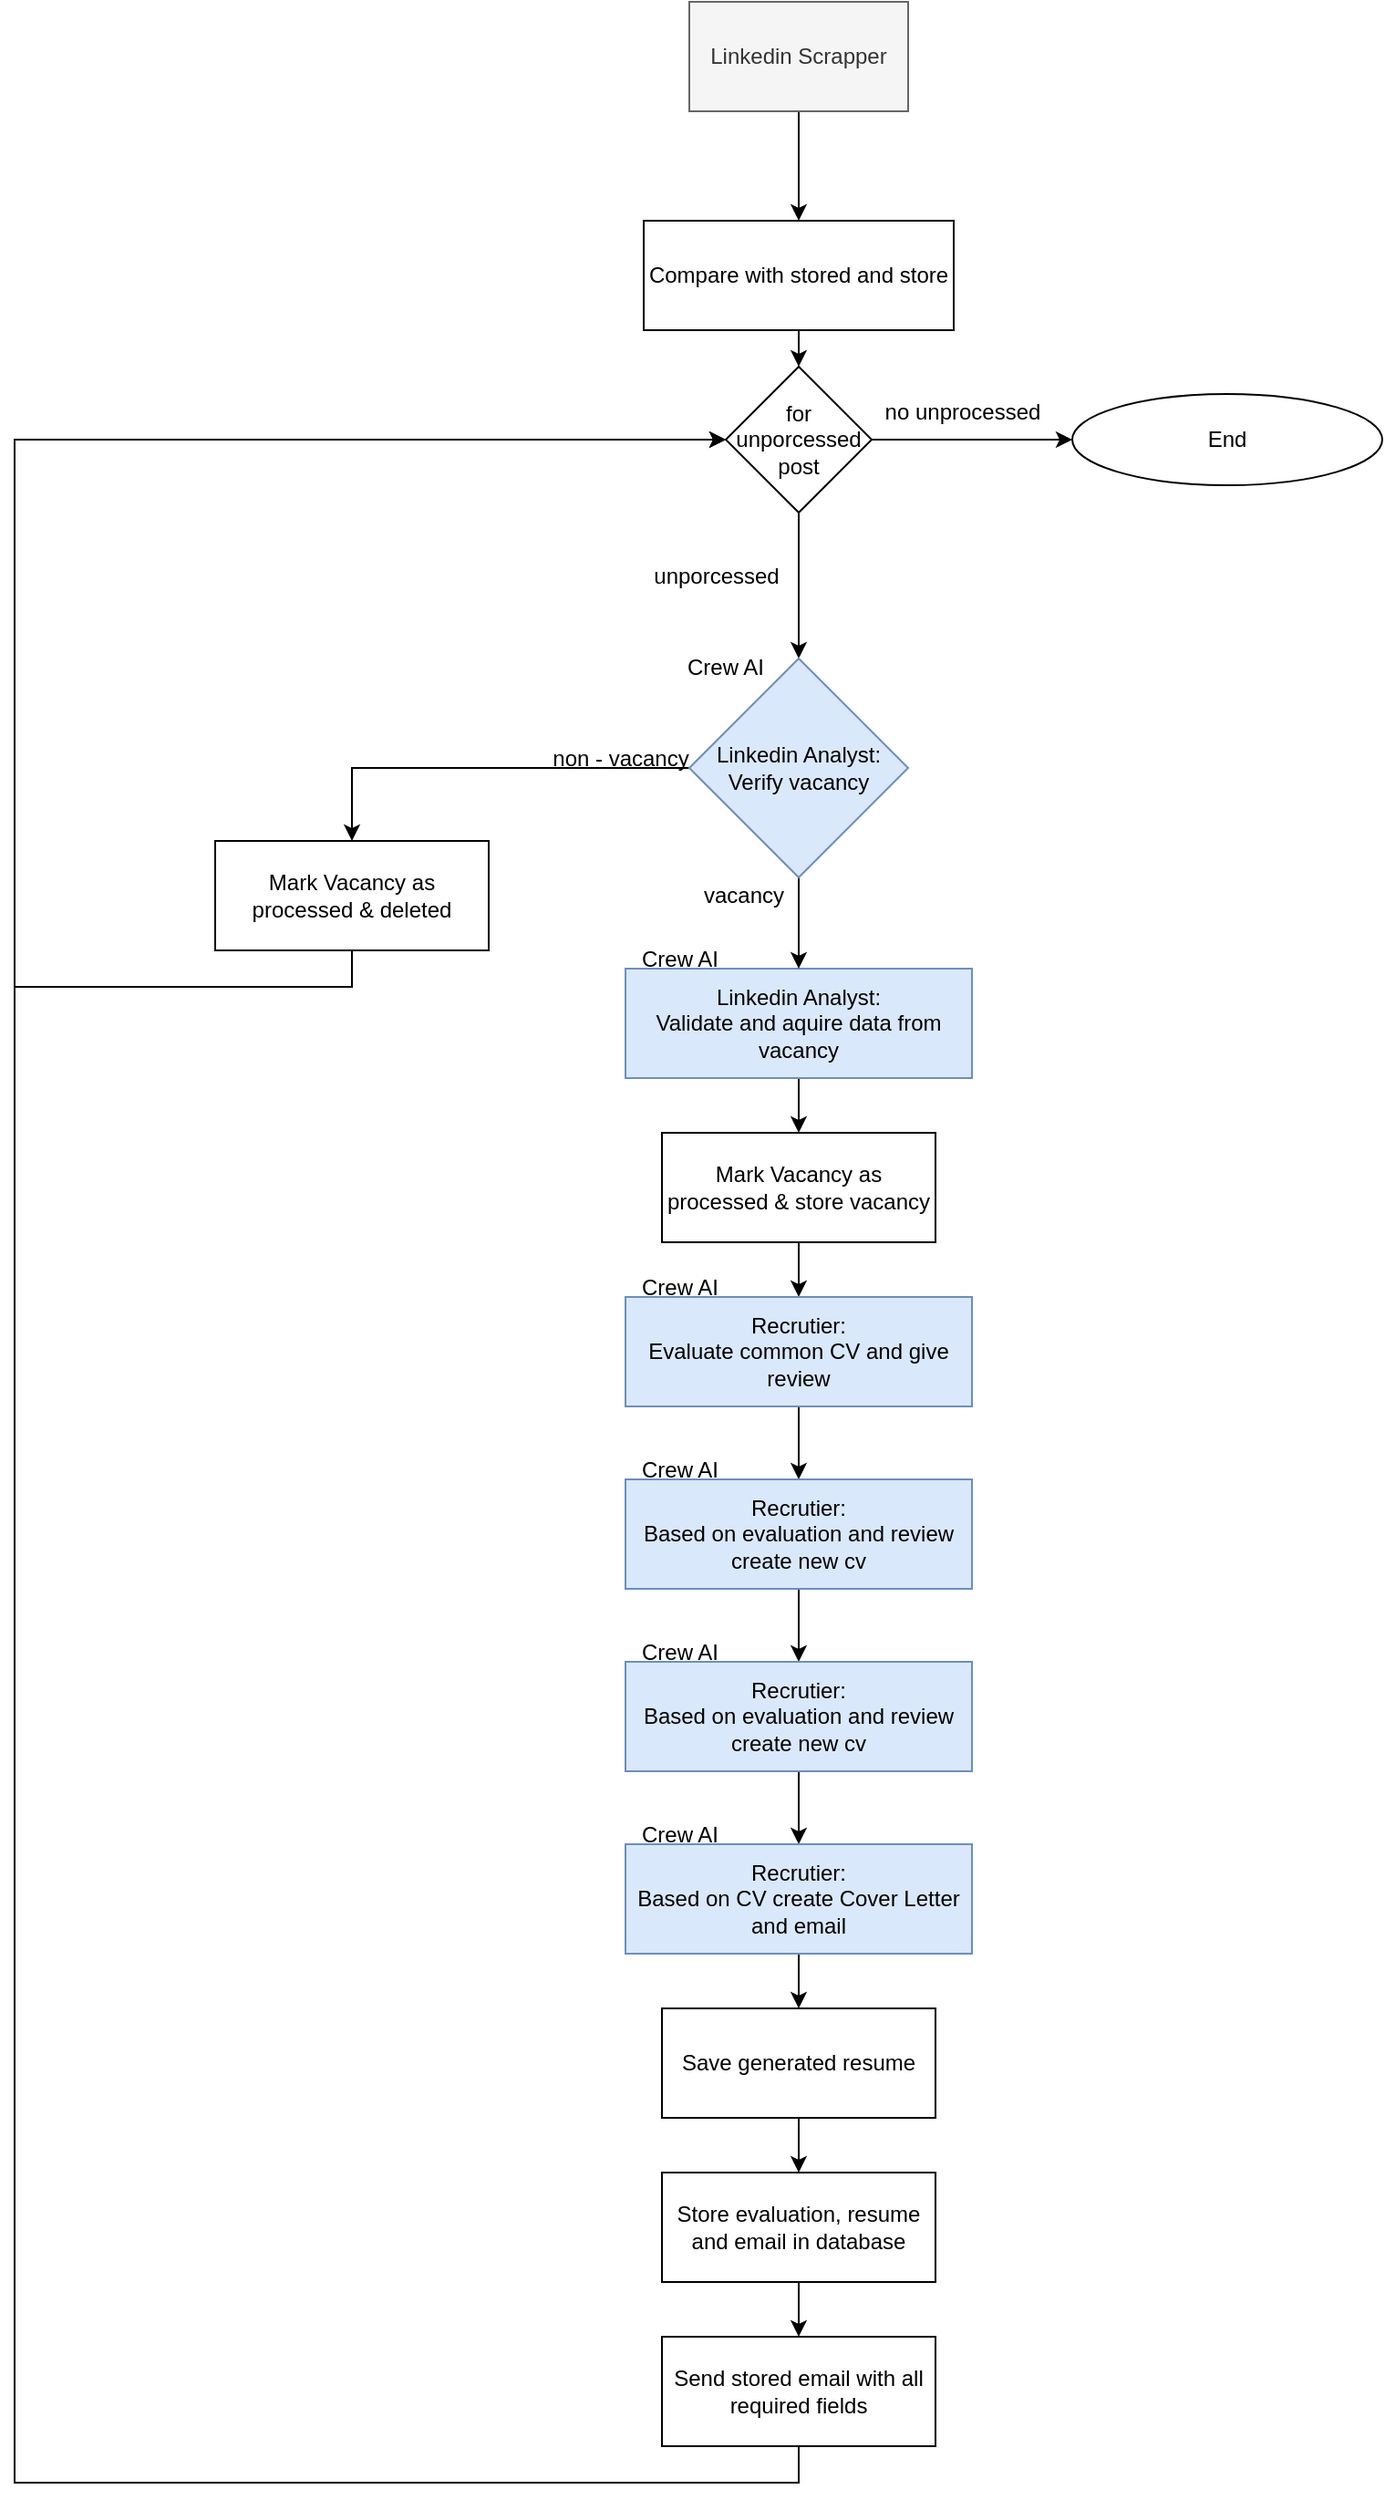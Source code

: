 <mxfile version="26.1.1">
  <diagram name="Page-1" id="1WEKtStsEnG675ZOsZEF">
    <mxGraphModel dx="1558" dy="764" grid="1" gridSize="10" guides="1" tooltips="1" connect="1" arrows="1" fold="1" page="1" pageScale="1" pageWidth="1169" pageHeight="1654" math="0" shadow="0">
      <root>
        <mxCell id="0" />
        <mxCell id="1" parent="0" />
        <mxCell id="mZunVO_DWph6XE-iHSXh-3" style="edgeStyle=orthogonalEdgeStyle;rounded=0;orthogonalLoop=1;jettySize=auto;html=1;entryX=0.5;entryY=0;entryDx=0;entryDy=0;" edge="1" parent="1" source="mZunVO_DWph6XE-iHSXh-1">
          <mxGeometry relative="1" as="geometry">
            <mxPoint x="460" y="150" as="targetPoint" />
          </mxGeometry>
        </mxCell>
        <mxCell id="mZunVO_DWph6XE-iHSXh-1" value="Linkedin Scrapper" style="rounded=0;whiteSpace=wrap;html=1;fillColor=#f5f5f5;fontColor=#333333;strokeColor=#666666;" vertex="1" parent="1">
          <mxGeometry x="400" y="30" width="120" height="60" as="geometry" />
        </mxCell>
        <mxCell id="mZunVO_DWph6XE-iHSXh-9" style="edgeStyle=orthogonalEdgeStyle;rounded=0;orthogonalLoop=1;jettySize=auto;html=1;exitX=0;exitY=0.5;exitDx=0;exitDy=0;" edge="1" parent="1" source="mZunVO_DWph6XE-iHSXh-52" target="mZunVO_DWph6XE-iHSXh-12">
          <mxGeometry relative="1" as="geometry">
            <mxPoint x="220" y="430" as="targetPoint" />
            <mxPoint x="365" y="420.0" as="sourcePoint" />
            <Array as="points">
              <mxPoint x="215" y="450" />
            </Array>
          </mxGeometry>
        </mxCell>
        <mxCell id="mZunVO_DWph6XE-iHSXh-20" style="edgeStyle=orthogonalEdgeStyle;rounded=0;orthogonalLoop=1;jettySize=auto;html=1;exitX=0.5;exitY=1;exitDx=0;exitDy=0;entryX=0.5;entryY=0;entryDx=0;entryDy=0;" edge="1" parent="1">
          <mxGeometry relative="1" as="geometry">
            <mxPoint x="460" y="450.0" as="sourcePoint" />
            <mxPoint x="460" y="490" as="targetPoint" />
          </mxGeometry>
        </mxCell>
        <mxCell id="mZunVO_DWph6XE-iHSXh-11" value="Crew AI" style="text;html=1;align=center;verticalAlign=middle;whiteSpace=wrap;rounded=0;" vertex="1" parent="1">
          <mxGeometry x="390" y="380" width="60" height="30" as="geometry" />
        </mxCell>
        <mxCell id="mZunVO_DWph6XE-iHSXh-46" style="edgeStyle=orthogonalEdgeStyle;rounded=0;orthogonalLoop=1;jettySize=auto;html=1;exitX=0.5;exitY=1;exitDx=0;exitDy=0;entryX=0;entryY=0.5;entryDx=0;entryDy=0;" edge="1" parent="1" source="mZunVO_DWph6XE-iHSXh-12" target="mZunVO_DWph6XE-iHSXh-40">
          <mxGeometry relative="1" as="geometry">
            <Array as="points">
              <mxPoint x="215" y="570" />
              <mxPoint x="30" y="570" />
              <mxPoint x="30" y="270" />
            </Array>
          </mxGeometry>
        </mxCell>
        <mxCell id="mZunVO_DWph6XE-iHSXh-12" value="Mark Vacancy as processed &amp;amp; deleted" style="rounded=0;whiteSpace=wrap;html=1;" vertex="1" parent="1">
          <mxGeometry x="140" y="490" width="150" height="60" as="geometry" />
        </mxCell>
        <mxCell id="mZunVO_DWph6XE-iHSXh-13" value="non - vacancy" style="text;html=1;align=center;verticalAlign=middle;whiteSpace=wrap;rounded=0;" vertex="1" parent="1">
          <mxGeometry x="320" y="430" width="85" height="30" as="geometry" />
        </mxCell>
        <mxCell id="mZunVO_DWph6XE-iHSXh-57" style="edgeStyle=orthogonalEdgeStyle;rounded=0;orthogonalLoop=1;jettySize=auto;html=1;exitX=0.5;exitY=1;exitDx=0;exitDy=0;entryX=0.5;entryY=0;entryDx=0;entryDy=0;" edge="1" parent="1" source="mZunVO_DWph6XE-iHSXh-21" target="mZunVO_DWph6XE-iHSXh-56">
          <mxGeometry relative="1" as="geometry" />
        </mxCell>
        <mxCell id="mZunVO_DWph6XE-iHSXh-21" value="Linkedin Analyst:&lt;div&gt;Validate and aquire data from vacancy&lt;/div&gt;" style="rounded=0;whiteSpace=wrap;html=1;fillColor=#dae8fc;strokeColor=#6c8ebf;" vertex="1" parent="1">
          <mxGeometry x="365" y="560" width="190" height="60" as="geometry" />
        </mxCell>
        <mxCell id="mZunVO_DWph6XE-iHSXh-29" value="vacancy" style="text;html=1;align=center;verticalAlign=middle;whiteSpace=wrap;rounded=0;" vertex="1" parent="1">
          <mxGeometry x="400" y="505" width="60" height="30" as="geometry" />
        </mxCell>
        <mxCell id="mZunVO_DWph6XE-iHSXh-41" style="edgeStyle=orthogonalEdgeStyle;rounded=0;orthogonalLoop=1;jettySize=auto;html=1;exitX=0.5;exitY=1;exitDx=0;exitDy=0;entryX=0.5;entryY=0;entryDx=0;entryDy=0;" edge="1" parent="1" source="mZunVO_DWph6XE-iHSXh-39" target="mZunVO_DWph6XE-iHSXh-40">
          <mxGeometry relative="1" as="geometry" />
        </mxCell>
        <mxCell id="mZunVO_DWph6XE-iHSXh-39" value="Compare with stored and store" style="rounded=0;whiteSpace=wrap;html=1;" vertex="1" parent="1">
          <mxGeometry x="375.0" y="150" width="170" height="60" as="geometry" />
        </mxCell>
        <mxCell id="mZunVO_DWph6XE-iHSXh-45" style="edgeStyle=orthogonalEdgeStyle;rounded=0;orthogonalLoop=1;jettySize=auto;html=1;exitX=1;exitY=0.5;exitDx=0;exitDy=0;entryX=0;entryY=0.5;entryDx=0;entryDy=0;" edge="1" parent="1" source="mZunVO_DWph6XE-iHSXh-40" target="mZunVO_DWph6XE-iHSXh-44">
          <mxGeometry relative="1" as="geometry" />
        </mxCell>
        <mxCell id="mZunVO_DWph6XE-iHSXh-47" style="edgeStyle=orthogonalEdgeStyle;rounded=0;orthogonalLoop=1;jettySize=auto;html=1;exitX=0.5;exitY=1;exitDx=0;exitDy=0;" edge="1" parent="1" source="mZunVO_DWph6XE-iHSXh-40">
          <mxGeometry relative="1" as="geometry">
            <mxPoint x="460" y="390" as="targetPoint" />
          </mxGeometry>
        </mxCell>
        <mxCell id="mZunVO_DWph6XE-iHSXh-40" value="for unporcessed&lt;br&gt;&lt;div&gt;post&lt;/div&gt;" style="rhombus;whiteSpace=wrap;html=1;" vertex="1" parent="1">
          <mxGeometry x="420" y="230" width="80" height="80" as="geometry" />
        </mxCell>
        <mxCell id="mZunVO_DWph6XE-iHSXh-44" value="End" style="ellipse;whiteSpace=wrap;html=1;" vertex="1" parent="1">
          <mxGeometry x="610" y="245" width="170" height="50" as="geometry" />
        </mxCell>
        <mxCell id="mZunVO_DWph6XE-iHSXh-53" style="edgeStyle=orthogonalEdgeStyle;rounded=0;orthogonalLoop=1;jettySize=auto;html=1;exitX=0.5;exitY=1;exitDx=0;exitDy=0;entryX=0.5;entryY=0;entryDx=0;entryDy=0;" edge="1" parent="1" source="mZunVO_DWph6XE-iHSXh-52" target="mZunVO_DWph6XE-iHSXh-21">
          <mxGeometry relative="1" as="geometry" />
        </mxCell>
        <mxCell id="mZunVO_DWph6XE-iHSXh-52" value="Linkedin Analyst:&lt;div&gt;Verify vacancy&lt;/div&gt;" style="rhombus;whiteSpace=wrap;html=1;fillColor=#dae8fc;strokeColor=#6c8ebf;" vertex="1" parent="1">
          <mxGeometry x="400" y="390" width="120" height="120" as="geometry" />
        </mxCell>
        <mxCell id="mZunVO_DWph6XE-iHSXh-54" value="no unprocessed" style="text;html=1;align=center;verticalAlign=middle;whiteSpace=wrap;rounded=0;" vertex="1" parent="1">
          <mxGeometry x="500" y="240" width="100" height="30" as="geometry" />
        </mxCell>
        <mxCell id="mZunVO_DWph6XE-iHSXh-60" style="edgeStyle=orthogonalEdgeStyle;rounded=0;orthogonalLoop=1;jettySize=auto;html=1;exitX=0.5;exitY=1;exitDx=0;exitDy=0;entryX=0.5;entryY=0;entryDx=0;entryDy=0;" edge="1" parent="1" source="mZunVO_DWph6XE-iHSXh-56" target="mZunVO_DWph6XE-iHSXh-59">
          <mxGeometry relative="1" as="geometry" />
        </mxCell>
        <mxCell id="mZunVO_DWph6XE-iHSXh-56" value="Mark Vacancy as processed &amp;amp; store vacancy" style="rounded=0;whiteSpace=wrap;html=1;" vertex="1" parent="1">
          <mxGeometry x="385" y="650" width="150" height="60" as="geometry" />
        </mxCell>
        <mxCell id="mZunVO_DWph6XE-iHSXh-58" value="unporcessed" style="text;html=1;align=center;verticalAlign=middle;whiteSpace=wrap;rounded=0;" vertex="1" parent="1">
          <mxGeometry x="385" y="330" width="60" height="30" as="geometry" />
        </mxCell>
        <mxCell id="mZunVO_DWph6XE-iHSXh-62" style="edgeStyle=orthogonalEdgeStyle;rounded=0;orthogonalLoop=1;jettySize=auto;html=1;exitX=0.5;exitY=1;exitDx=0;exitDy=0;entryX=0.5;entryY=0;entryDx=0;entryDy=0;" edge="1" parent="1" source="mZunVO_DWph6XE-iHSXh-59" target="mZunVO_DWph6XE-iHSXh-61">
          <mxGeometry relative="1" as="geometry" />
        </mxCell>
        <mxCell id="mZunVO_DWph6XE-iHSXh-59" value="Recrutier:&lt;div&gt;Evaluate common CV and give review&lt;/div&gt;" style="rounded=0;whiteSpace=wrap;html=1;fillColor=#dae8fc;strokeColor=#6c8ebf;" vertex="1" parent="1">
          <mxGeometry x="365" y="740" width="190" height="60" as="geometry" />
        </mxCell>
        <mxCell id="mZunVO_DWph6XE-iHSXh-64" style="edgeStyle=orthogonalEdgeStyle;rounded=0;orthogonalLoop=1;jettySize=auto;html=1;exitX=0.5;exitY=1;exitDx=0;exitDy=0;entryX=0.5;entryY=0;entryDx=0;entryDy=0;" edge="1" parent="1" source="mZunVO_DWph6XE-iHSXh-61" target="mZunVO_DWph6XE-iHSXh-63">
          <mxGeometry relative="1" as="geometry" />
        </mxCell>
        <mxCell id="mZunVO_DWph6XE-iHSXh-61" value="Recrutier:&lt;div&gt;Based on evaluation and review create new cv&lt;/div&gt;" style="rounded=0;whiteSpace=wrap;html=1;fillColor=#dae8fc;strokeColor=#6c8ebf;" vertex="1" parent="1">
          <mxGeometry x="365" y="840" width="190" height="60" as="geometry" />
        </mxCell>
        <mxCell id="mZunVO_DWph6XE-iHSXh-66" style="edgeStyle=orthogonalEdgeStyle;rounded=0;orthogonalLoop=1;jettySize=auto;html=1;exitX=0.5;exitY=1;exitDx=0;exitDy=0;entryX=0.5;entryY=0;entryDx=0;entryDy=0;" edge="1" parent="1" source="mZunVO_DWph6XE-iHSXh-63" target="mZunVO_DWph6XE-iHSXh-65">
          <mxGeometry relative="1" as="geometry" />
        </mxCell>
        <mxCell id="mZunVO_DWph6XE-iHSXh-63" value="Recrutier:&lt;div&gt;Based on evaluation and review create new cv&lt;/div&gt;" style="rounded=0;whiteSpace=wrap;html=1;fillColor=#dae8fc;strokeColor=#6c8ebf;" vertex="1" parent="1">
          <mxGeometry x="365" y="940" width="190" height="60" as="geometry" />
        </mxCell>
        <mxCell id="mZunVO_DWph6XE-iHSXh-74" style="edgeStyle=orthogonalEdgeStyle;rounded=0;orthogonalLoop=1;jettySize=auto;html=1;exitX=0.5;exitY=1;exitDx=0;exitDy=0;" edge="1" parent="1" source="mZunVO_DWph6XE-iHSXh-65" target="mZunVO_DWph6XE-iHSXh-73">
          <mxGeometry relative="1" as="geometry" />
        </mxCell>
        <mxCell id="mZunVO_DWph6XE-iHSXh-65" value="Recrutier:&lt;div&gt;Based on CV create Cover Letter and email&lt;/div&gt;" style="rounded=0;whiteSpace=wrap;html=1;fillColor=#dae8fc;strokeColor=#6c8ebf;" vertex="1" parent="1">
          <mxGeometry x="365" y="1040" width="190" height="60" as="geometry" />
        </mxCell>
        <mxCell id="mZunVO_DWph6XE-iHSXh-68" value="Crew AI" style="text;html=1;align=center;verticalAlign=middle;whiteSpace=wrap;rounded=0;" vertex="1" parent="1">
          <mxGeometry x="365" y="540" width="60" height="30" as="geometry" />
        </mxCell>
        <mxCell id="mZunVO_DWph6XE-iHSXh-69" value="Crew AI" style="text;html=1;align=center;verticalAlign=middle;whiteSpace=wrap;rounded=0;" vertex="1" parent="1">
          <mxGeometry x="365" y="720" width="60" height="30" as="geometry" />
        </mxCell>
        <mxCell id="mZunVO_DWph6XE-iHSXh-70" value="Crew AI" style="text;html=1;align=center;verticalAlign=middle;whiteSpace=wrap;rounded=0;" vertex="1" parent="1">
          <mxGeometry x="365" y="820" width="60" height="30" as="geometry" />
        </mxCell>
        <mxCell id="mZunVO_DWph6XE-iHSXh-71" value="Crew AI" style="text;html=1;align=center;verticalAlign=middle;whiteSpace=wrap;rounded=0;" vertex="1" parent="1">
          <mxGeometry x="365" y="920" width="60" height="30" as="geometry" />
        </mxCell>
        <mxCell id="mZunVO_DWph6XE-iHSXh-72" value="Crew AI" style="text;html=1;align=center;verticalAlign=middle;whiteSpace=wrap;rounded=0;" vertex="1" parent="1">
          <mxGeometry x="365" y="1020" width="60" height="30" as="geometry" />
        </mxCell>
        <mxCell id="mZunVO_DWph6XE-iHSXh-76" style="edgeStyle=orthogonalEdgeStyle;rounded=0;orthogonalLoop=1;jettySize=auto;html=1;exitX=0.5;exitY=1;exitDx=0;exitDy=0;entryX=0.5;entryY=0;entryDx=0;entryDy=0;" edge="1" parent="1" source="mZunVO_DWph6XE-iHSXh-73" target="mZunVO_DWph6XE-iHSXh-75">
          <mxGeometry relative="1" as="geometry" />
        </mxCell>
        <mxCell id="mZunVO_DWph6XE-iHSXh-73" value="Save generated resume" style="rounded=0;whiteSpace=wrap;html=1;" vertex="1" parent="1">
          <mxGeometry x="385" y="1130" width="150" height="60" as="geometry" />
        </mxCell>
        <mxCell id="mZunVO_DWph6XE-iHSXh-79" style="edgeStyle=orthogonalEdgeStyle;rounded=0;orthogonalLoop=1;jettySize=auto;html=1;exitX=0.5;exitY=1;exitDx=0;exitDy=0;entryX=0.5;entryY=0;entryDx=0;entryDy=0;" edge="1" parent="1" source="mZunVO_DWph6XE-iHSXh-75" target="mZunVO_DWph6XE-iHSXh-78">
          <mxGeometry relative="1" as="geometry" />
        </mxCell>
        <mxCell id="mZunVO_DWph6XE-iHSXh-75" value="Store evaluation, resume and email in database" style="rounded=0;whiteSpace=wrap;html=1;" vertex="1" parent="1">
          <mxGeometry x="385" y="1220" width="150" height="60" as="geometry" />
        </mxCell>
        <mxCell id="mZunVO_DWph6XE-iHSXh-80" style="edgeStyle=orthogonalEdgeStyle;rounded=0;orthogonalLoop=1;jettySize=auto;html=1;entryX=0;entryY=0.5;entryDx=0;entryDy=0;" edge="1" parent="1" source="mZunVO_DWph6XE-iHSXh-78" target="mZunVO_DWph6XE-iHSXh-40">
          <mxGeometry relative="1" as="geometry">
            <Array as="points">
              <mxPoint x="460" y="1390" />
              <mxPoint x="30" y="1390" />
              <mxPoint x="30" y="270" />
            </Array>
          </mxGeometry>
        </mxCell>
        <mxCell id="mZunVO_DWph6XE-iHSXh-78" value="Send stored email with all required fields" style="rounded=0;whiteSpace=wrap;html=1;" vertex="1" parent="1">
          <mxGeometry x="385" y="1310" width="150" height="60" as="geometry" />
        </mxCell>
      </root>
    </mxGraphModel>
  </diagram>
</mxfile>
